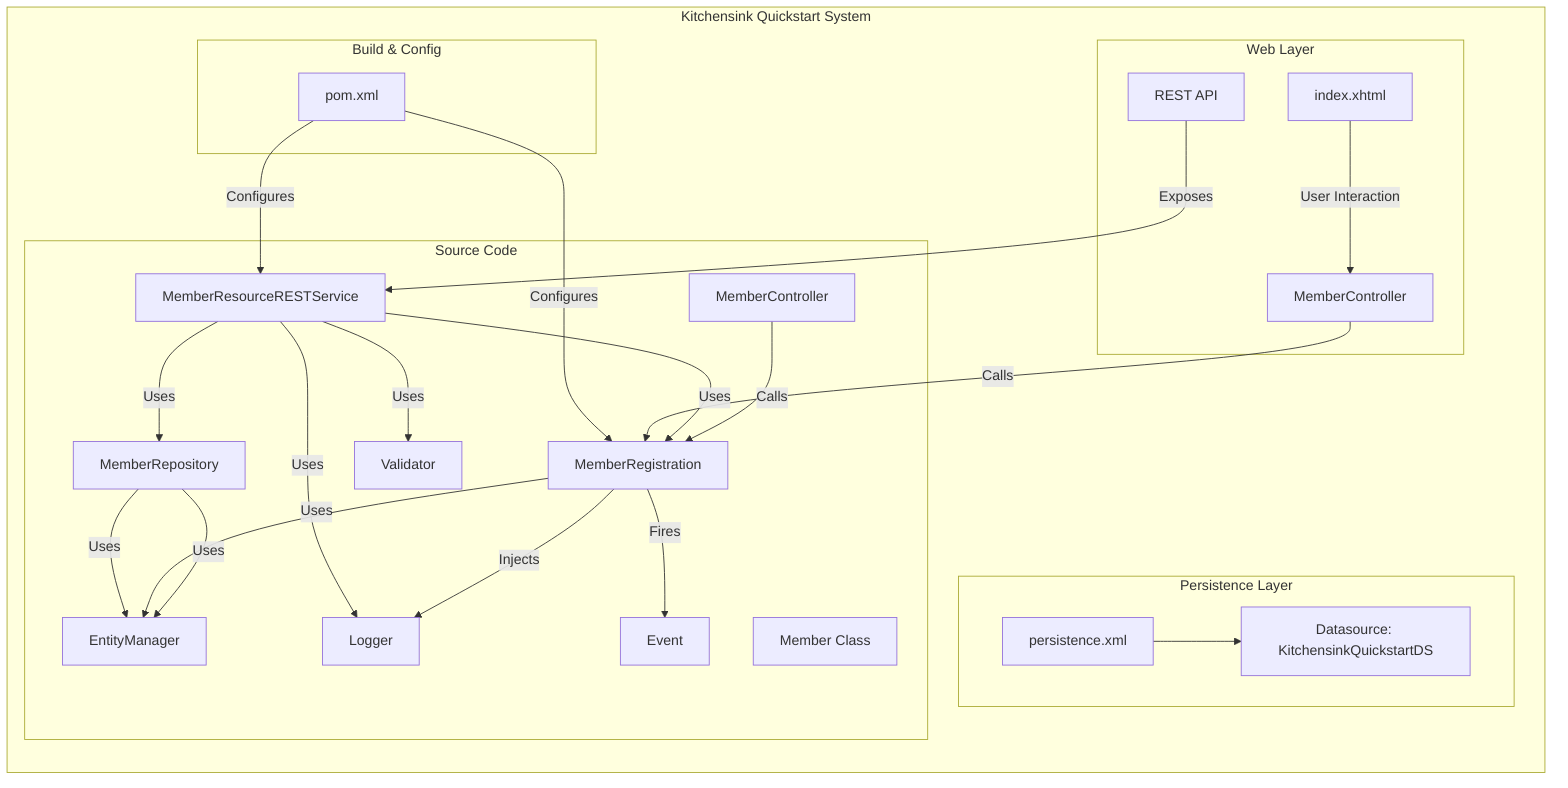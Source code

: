flowchart TD
  subgraph Kitchensink Quickstart System
    direction TB

    %% Core Source Code Components
    subgraph Source_Code["Source Code"]
      direction TB
      Member[Member Class]
      MemberRepository[MemberRepository]
      MemberRegistration[MemberRegistration]
      MemberController[MemberController]
      MemberResourceRESTService[MemberResourceRESTService]
      EntityManager[EntityManager]
      Logger[Logger]
      Event[Event<Member>]
      Validator[Validator]

      MemberRepository -->|Uses| EntityManager
      MemberRegistration -->|Injects| Logger
      MemberRegistration -->|Uses| EntityManager
      MemberRegistration -->|Fires| Event
      MemberController -->|Calls| MemberRegistration
      MemberResourceRESTService -->|Uses| MemberRepository
      MemberResourceRESTService -->|Uses| MemberRegistration
      MemberResourceRESTService -->|Uses| Logger
      MemberResourceRESTService -->|Uses| Validator
    end

    %% Web Layer
    subgraph Web_Layer["Web Layer"]
      direction TB
      IndexXHTML[index.xhtml]
      MemberControllerWeb[MemberController]
      REST_API[REST API]

      IndexXHTML -->|User Interaction| MemberControllerWeb
      MemberControllerWeb -->|Calls| MemberRegistration
      REST_API -->|Exposes| MemberResourceRESTService
    end

    %% Persistence Layer
    subgraph Persistence_Layer["Persistence Layer"]
      persistenceXML[persistence.xml]
      Datasource[Datasource: KitchensinkQuickstartDS]

      persistenceXML --> Datasource
      MemberRepository -->|Uses| EntityManager
    end

    %% Build & Config
    subgraph Build_Configuration["Build & Config"]
      pomXML[pom.xml]
      pomXML -->|Configures| MemberRegistration
      pomXML -->|Configures| MemberResourceRESTService
    end

  end